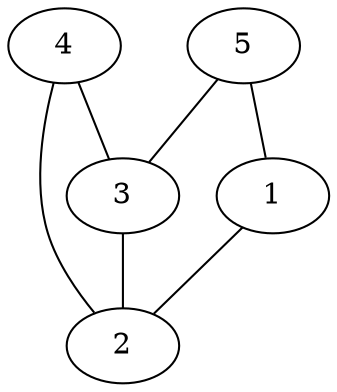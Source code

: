 graph {
	1 [label=1]
	2 [label=2]
	3 [label=3]
	4 [label=4]
	5 [label=5]
	1 -- 2
	3 -- 2
	4 -- 2
	4 -- 3
	5 -- 1
	5 -- 3
}
